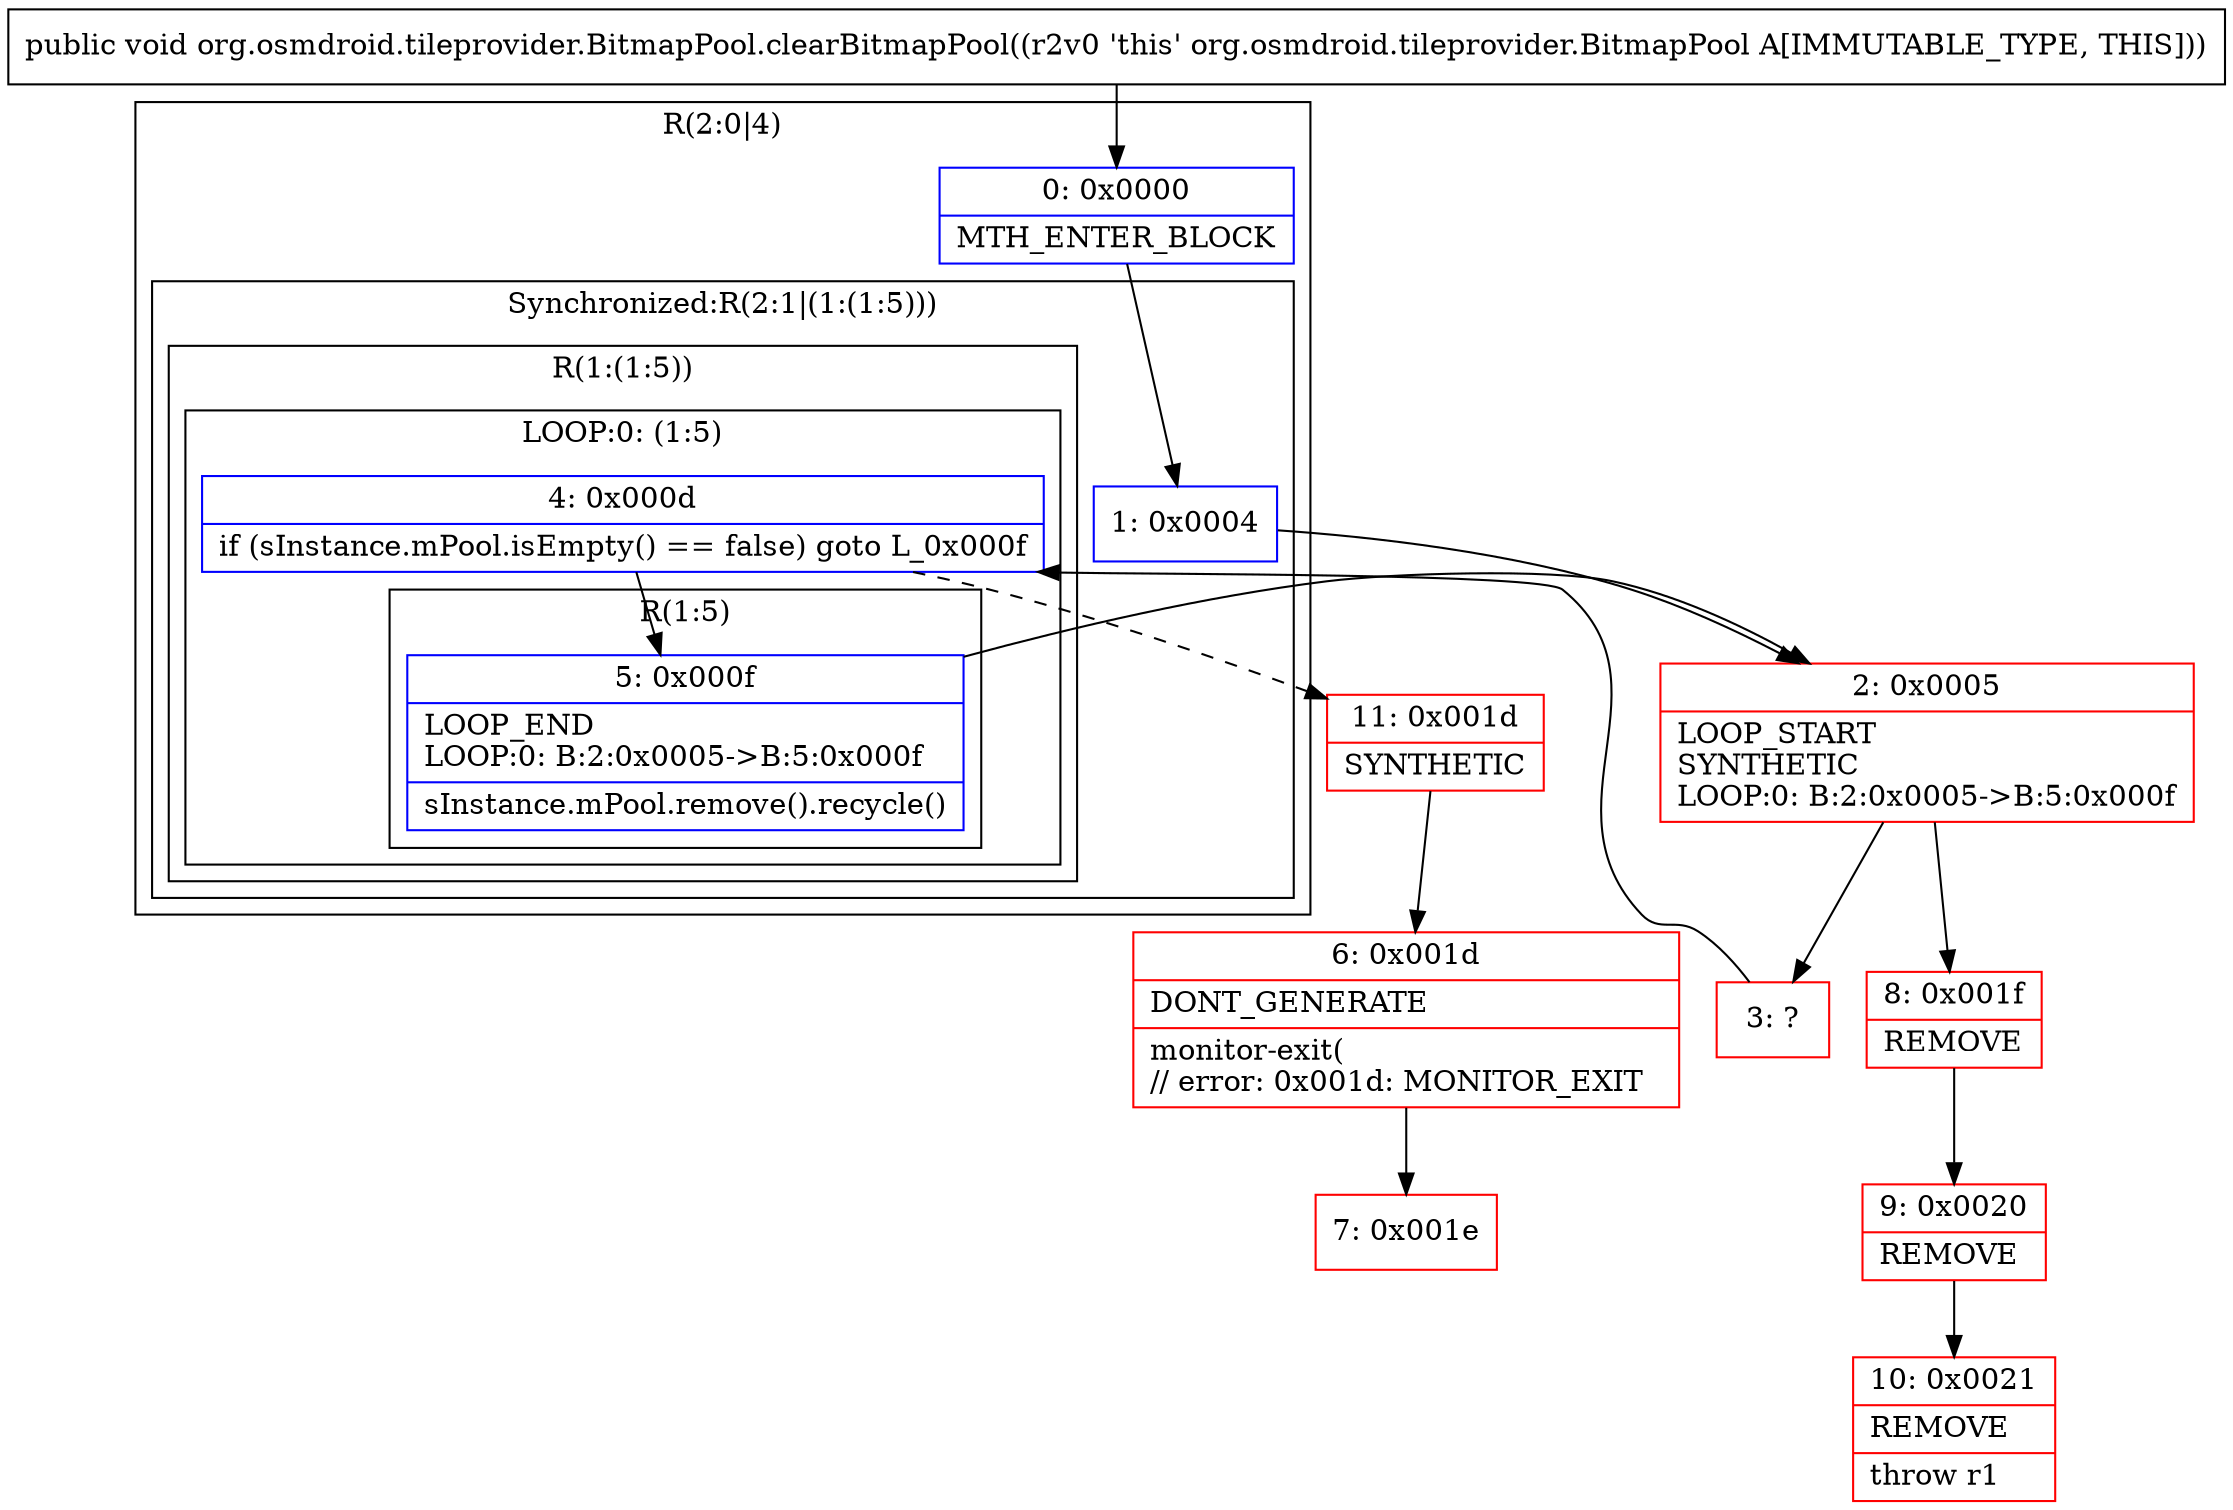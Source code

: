 digraph "CFG fororg.osmdroid.tileprovider.BitmapPool.clearBitmapPool()V" {
subgraph cluster_Region_659628847 {
label = "R(2:0|4)";
node [shape=record,color=blue];
Node_0 [shape=record,label="{0\:\ 0x0000|MTH_ENTER_BLOCK\l}"];
subgraph cluster_SynchronizedRegion_760525353 {
label = "Synchronized:R(2:1|(1:(1:5)))";
node [shape=record,color=blue];
Node_1 [shape=record,label="{1\:\ 0x0004}"];
subgraph cluster_Region_1828994865 {
label = "R(1:(1:5))";
node [shape=record,color=blue];
subgraph cluster_LoopRegion_1109312985 {
label = "LOOP:0: (1:5)";
node [shape=record,color=blue];
Node_4 [shape=record,label="{4\:\ 0x000d|if (sInstance.mPool.isEmpty() == false) goto L_0x000f\l}"];
subgraph cluster_Region_1828249326 {
label = "R(1:5)";
node [shape=record,color=blue];
Node_5 [shape=record,label="{5\:\ 0x000f|LOOP_END\lLOOP:0: B:2:0x0005\-\>B:5:0x000f\l|sInstance.mPool.remove().recycle()\l}"];
}
}
}
}
}
Node_2 [shape=record,color=red,label="{2\:\ 0x0005|LOOP_START\lSYNTHETIC\lLOOP:0: B:2:0x0005\-\>B:5:0x000f\l}"];
Node_3 [shape=record,color=red,label="{3\:\ ?}"];
Node_6 [shape=record,color=red,label="{6\:\ 0x001d|DONT_GENERATE\l|monitor\-exit(\l\/\/ error: 0x001d: MONITOR_EXIT  \l}"];
Node_7 [shape=record,color=red,label="{7\:\ 0x001e}"];
Node_8 [shape=record,color=red,label="{8\:\ 0x001f|REMOVE\l}"];
Node_9 [shape=record,color=red,label="{9\:\ 0x0020|REMOVE\l}"];
Node_10 [shape=record,color=red,label="{10\:\ 0x0021|REMOVE\l|throw r1\l}"];
Node_11 [shape=record,color=red,label="{11\:\ 0x001d|SYNTHETIC\l}"];
MethodNode[shape=record,label="{public void org.osmdroid.tileprovider.BitmapPool.clearBitmapPool((r2v0 'this' org.osmdroid.tileprovider.BitmapPool A[IMMUTABLE_TYPE, THIS])) }"];
MethodNode -> Node_0;
Node_0 -> Node_1;
Node_1 -> Node_2;
Node_4 -> Node_5;
Node_4 -> Node_11[style=dashed];
Node_5 -> Node_2;
Node_2 -> Node_3;
Node_2 -> Node_8;
Node_3 -> Node_4;
Node_6 -> Node_7;
Node_8 -> Node_9;
Node_9 -> Node_10;
Node_11 -> Node_6;
}

